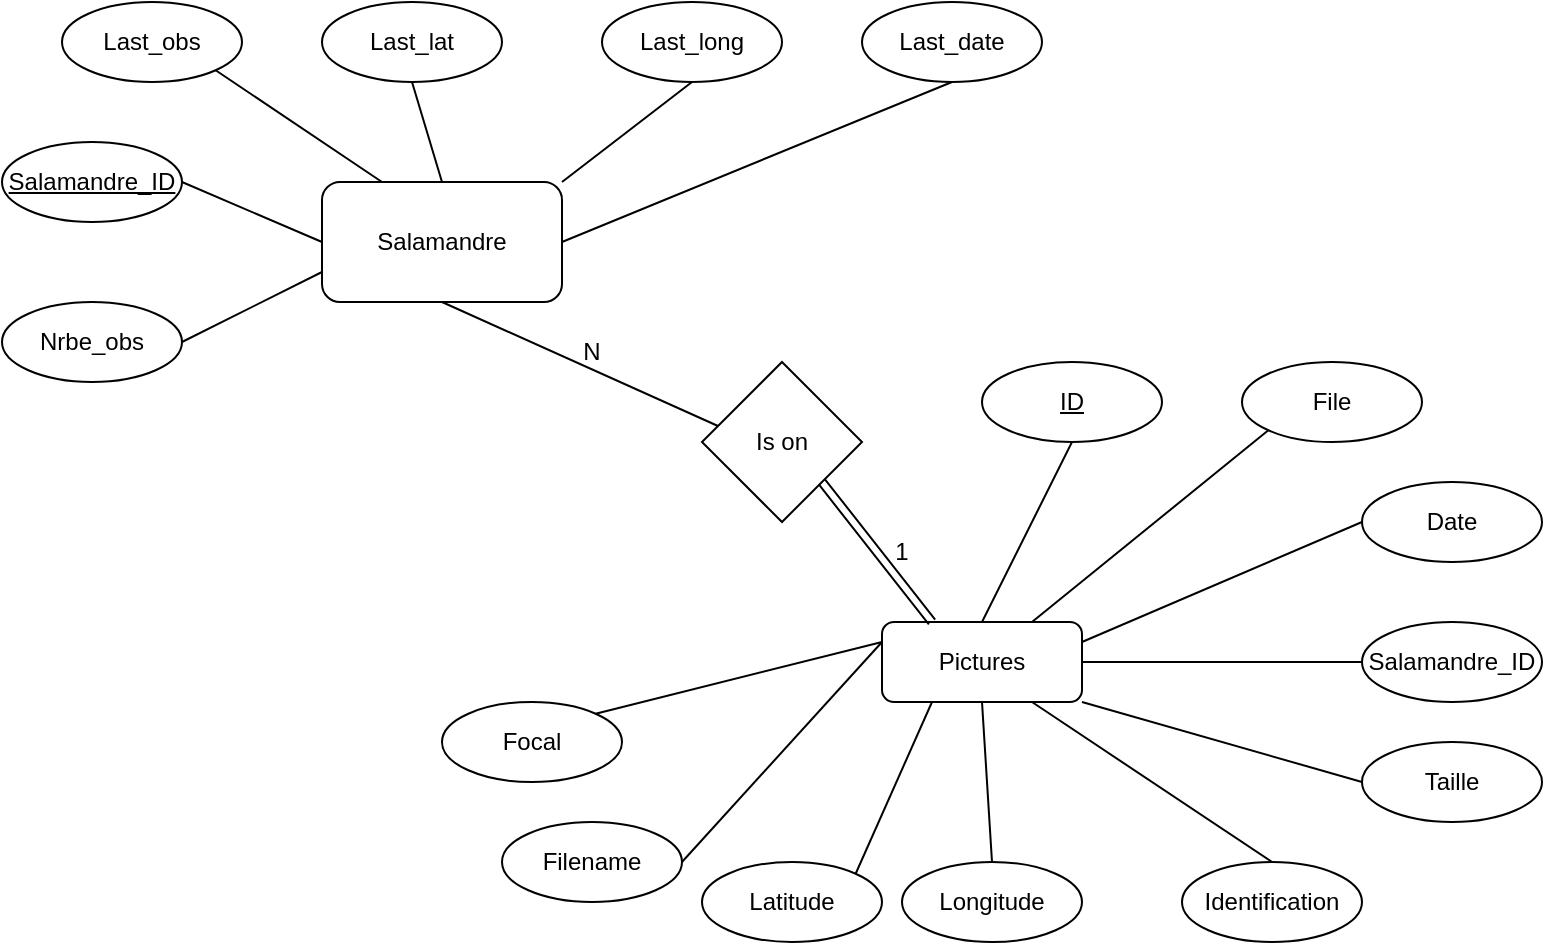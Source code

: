 <mxfile version="22.1.5" type="device">
  <diagram name="Page-1" id="urU99BaxohHZrYqh7GUm">
    <mxGraphModel dx="794" dy="456" grid="1" gridSize="10" guides="1" tooltips="1" connect="1" arrows="1" fold="1" page="1" pageScale="1" pageWidth="827" pageHeight="1169" math="0" shadow="0">
      <root>
        <mxCell id="0" />
        <mxCell id="1" parent="0" />
        <mxCell id="YO2cyMpKr7BF2TFz9Hn_-1" value="Salamandre" style="rounded=1;whiteSpace=wrap;html=1;" parent="1" vertex="1">
          <mxGeometry x="200" y="140" width="120" height="60" as="geometry" />
        </mxCell>
        <mxCell id="YO2cyMpKr7BF2TFz9Hn_-8" value="Pictures" style="rounded=1;whiteSpace=wrap;html=1;" parent="1" vertex="1">
          <mxGeometry x="480" y="360" width="100" height="40" as="geometry" />
        </mxCell>
        <mxCell id="YO2cyMpKr7BF2TFz9Hn_-11" value="Latitude" style="ellipse;whiteSpace=wrap;html=1;" parent="1" vertex="1">
          <mxGeometry x="390" y="480" width="90" height="40" as="geometry" />
        </mxCell>
        <mxCell id="YO2cyMpKr7BF2TFz9Hn_-18" value="Longitude" style="ellipse;whiteSpace=wrap;html=1;" parent="1" vertex="1">
          <mxGeometry x="490" y="480" width="90" height="40" as="geometry" />
        </mxCell>
        <mxCell id="YO2cyMpKr7BF2TFz9Hn_-19" value="Focal" style="ellipse;whiteSpace=wrap;html=1;" parent="1" vertex="1">
          <mxGeometry x="260" y="400" width="90" height="40" as="geometry" />
        </mxCell>
        <mxCell id="YO2cyMpKr7BF2TFz9Hn_-20" value="Filename" style="ellipse;whiteSpace=wrap;html=1;" parent="1" vertex="1">
          <mxGeometry x="290" y="460" width="90" height="40" as="geometry" />
        </mxCell>
        <mxCell id="YO2cyMpKr7BF2TFz9Hn_-21" value="File" style="ellipse;whiteSpace=wrap;html=1;" parent="1" vertex="1">
          <mxGeometry x="660" y="230" width="90" height="40" as="geometry" />
        </mxCell>
        <mxCell id="YO2cyMpKr7BF2TFz9Hn_-22" value="Date" style="ellipse;whiteSpace=wrap;html=1;" parent="1" vertex="1">
          <mxGeometry x="720" y="290" width="90" height="40" as="geometry" />
        </mxCell>
        <mxCell id="YO2cyMpKr7BF2TFz9Hn_-23" value="Taille" style="ellipse;whiteSpace=wrap;html=1;" parent="1" vertex="1">
          <mxGeometry x="720" y="420" width="90" height="40" as="geometry" />
        </mxCell>
        <mxCell id="YO2cyMpKr7BF2TFz9Hn_-24" value="Identification" style="ellipse;whiteSpace=wrap;html=1;" parent="1" vertex="1">
          <mxGeometry x="630" y="480" width="90" height="40" as="geometry" />
        </mxCell>
        <mxCell id="YO2cyMpKr7BF2TFz9Hn_-25" value="Salamandre_ID" style="ellipse;whiteSpace=wrap;html=1;" parent="1" vertex="1">
          <mxGeometry x="720" y="360" width="90" height="40" as="geometry" />
        </mxCell>
        <mxCell id="YO2cyMpKr7BF2TFz9Hn_-26" value="Nrbe_obs" style="ellipse;whiteSpace=wrap;html=1;" parent="1" vertex="1">
          <mxGeometry x="40" y="200" width="90" height="40" as="geometry" />
        </mxCell>
        <mxCell id="YO2cyMpKr7BF2TFz9Hn_-27" value="Last_date" style="ellipse;whiteSpace=wrap;html=1;" parent="1" vertex="1">
          <mxGeometry x="470" y="50" width="90" height="40" as="geometry" />
        </mxCell>
        <mxCell id="YO2cyMpKr7BF2TFz9Hn_-28" value="Salamandre_ID" style="ellipse;whiteSpace=wrap;html=1;fontStyle=4" parent="1" vertex="1">
          <mxGeometry x="40" y="120" width="90" height="40" as="geometry" />
        </mxCell>
        <mxCell id="YO2cyMpKr7BF2TFz9Hn_-29" value="Last_obs" style="ellipse;whiteSpace=wrap;html=1;" parent="1" vertex="1">
          <mxGeometry x="70" y="50" width="90" height="40" as="geometry" />
        </mxCell>
        <mxCell id="YO2cyMpKr7BF2TFz9Hn_-30" value="Last_lat" style="ellipse;whiteSpace=wrap;html=1;" parent="1" vertex="1">
          <mxGeometry x="200" y="50" width="90" height="40" as="geometry" />
        </mxCell>
        <mxCell id="YO2cyMpKr7BF2TFz9Hn_-31" value="Last_long" style="ellipse;whiteSpace=wrap;html=1;" parent="1" vertex="1">
          <mxGeometry x="340" y="50" width="90" height="40" as="geometry" />
        </mxCell>
        <mxCell id="YO2cyMpKr7BF2TFz9Hn_-32" value="" style="endArrow=none;html=1;rounded=0;exitX=0;exitY=0.75;exitDx=0;exitDy=0;entryX=1;entryY=0.5;entryDx=0;entryDy=0;" parent="1" source="YO2cyMpKr7BF2TFz9Hn_-1" target="YO2cyMpKr7BF2TFz9Hn_-26" edge="1">
          <mxGeometry width="50" height="50" relative="1" as="geometry">
            <mxPoint x="380" y="230" as="sourcePoint" />
            <mxPoint x="430" y="180" as="targetPoint" />
          </mxGeometry>
        </mxCell>
        <mxCell id="YO2cyMpKr7BF2TFz9Hn_-33" value="" style="endArrow=none;html=1;rounded=0;exitX=0;exitY=0.5;exitDx=0;exitDy=0;entryX=1;entryY=0.5;entryDx=0;entryDy=0;" parent="1" source="YO2cyMpKr7BF2TFz9Hn_-1" target="YO2cyMpKr7BF2TFz9Hn_-28" edge="1">
          <mxGeometry width="50" height="50" relative="1" as="geometry">
            <mxPoint x="210" y="195" as="sourcePoint" />
            <mxPoint x="140" y="230" as="targetPoint" />
          </mxGeometry>
        </mxCell>
        <mxCell id="YO2cyMpKr7BF2TFz9Hn_-34" value="" style="endArrow=none;html=1;rounded=0;exitX=1;exitY=1;exitDx=0;exitDy=0;entryX=0.25;entryY=0;entryDx=0;entryDy=0;" parent="1" source="YO2cyMpKr7BF2TFz9Hn_-29" target="YO2cyMpKr7BF2TFz9Hn_-1" edge="1">
          <mxGeometry width="50" height="50" relative="1" as="geometry">
            <mxPoint x="220" y="205" as="sourcePoint" />
            <mxPoint x="150" y="240" as="targetPoint" />
          </mxGeometry>
        </mxCell>
        <mxCell id="YO2cyMpKr7BF2TFz9Hn_-35" value="" style="endArrow=none;html=1;rounded=0;exitX=0.5;exitY=0;exitDx=0;exitDy=0;entryX=0.5;entryY=1;entryDx=0;entryDy=0;" parent="1" source="YO2cyMpKr7BF2TFz9Hn_-1" target="YO2cyMpKr7BF2TFz9Hn_-30" edge="1">
          <mxGeometry width="50" height="50" relative="1" as="geometry">
            <mxPoint x="230" y="215" as="sourcePoint" />
            <mxPoint x="160" y="250" as="targetPoint" />
          </mxGeometry>
        </mxCell>
        <mxCell id="YO2cyMpKr7BF2TFz9Hn_-36" value="" style="endArrow=none;html=1;rounded=0;exitX=1;exitY=0;exitDx=0;exitDy=0;entryX=0.5;entryY=1;entryDx=0;entryDy=0;" parent="1" source="YO2cyMpKr7BF2TFz9Hn_-1" target="YO2cyMpKr7BF2TFz9Hn_-31" edge="1">
          <mxGeometry width="50" height="50" relative="1" as="geometry">
            <mxPoint x="240" y="225" as="sourcePoint" />
            <mxPoint x="170" y="260" as="targetPoint" />
          </mxGeometry>
        </mxCell>
        <mxCell id="YO2cyMpKr7BF2TFz9Hn_-37" value="" style="endArrow=none;html=1;rounded=0;exitX=0.5;exitY=1;exitDx=0;exitDy=0;entryX=1;entryY=0.5;entryDx=0;entryDy=0;" parent="1" source="YO2cyMpKr7BF2TFz9Hn_-27" target="YO2cyMpKr7BF2TFz9Hn_-1" edge="1">
          <mxGeometry width="50" height="50" relative="1" as="geometry">
            <mxPoint x="250" y="235" as="sourcePoint" />
            <mxPoint x="180" y="270" as="targetPoint" />
          </mxGeometry>
        </mxCell>
        <mxCell id="YO2cyMpKr7BF2TFz9Hn_-38" value="" style="endArrow=none;html=1;rounded=0;exitX=1;exitY=0.5;exitDx=0;exitDy=0;entryX=0;entryY=0.25;entryDx=0;entryDy=0;" parent="1" source="YO2cyMpKr7BF2TFz9Hn_-20" target="YO2cyMpKr7BF2TFz9Hn_-8" edge="1">
          <mxGeometry width="50" height="50" relative="1" as="geometry">
            <mxPoint x="260" y="245" as="sourcePoint" />
            <mxPoint x="190" y="280" as="targetPoint" />
          </mxGeometry>
        </mxCell>
        <mxCell id="YO2cyMpKr7BF2TFz9Hn_-39" value="" style="endArrow=none;html=1;rounded=0;exitX=0.25;exitY=1;exitDx=0;exitDy=0;entryX=1;entryY=0;entryDx=0;entryDy=0;" parent="1" source="YO2cyMpKr7BF2TFz9Hn_-8" target="YO2cyMpKr7BF2TFz9Hn_-11" edge="1">
          <mxGeometry width="50" height="50" relative="1" as="geometry">
            <mxPoint x="270" y="255" as="sourcePoint" />
            <mxPoint x="200" y="290" as="targetPoint" />
          </mxGeometry>
        </mxCell>
        <mxCell id="YO2cyMpKr7BF2TFz9Hn_-40" value="" style="endArrow=none;html=1;rounded=0;exitX=1;exitY=0;exitDx=0;exitDy=0;entryX=0;entryY=0.25;entryDx=0;entryDy=0;" parent="1" source="YO2cyMpKr7BF2TFz9Hn_-19" target="YO2cyMpKr7BF2TFz9Hn_-8" edge="1">
          <mxGeometry width="50" height="50" relative="1" as="geometry">
            <mxPoint x="380" y="410" as="sourcePoint" />
            <mxPoint x="430" y="360" as="targetPoint" />
          </mxGeometry>
        </mxCell>
        <mxCell id="YO2cyMpKr7BF2TFz9Hn_-41" value="" style="endArrow=none;html=1;rounded=0;exitX=0.5;exitY=1;exitDx=0;exitDy=0;entryX=0.5;entryY=0;entryDx=0;entryDy=0;" parent="1" source="YO2cyMpKr7BF2TFz9Hn_-8" target="YO2cyMpKr7BF2TFz9Hn_-18" edge="1">
          <mxGeometry width="50" height="50" relative="1" as="geometry">
            <mxPoint x="280" y="265" as="sourcePoint" />
            <mxPoint x="210" y="300" as="targetPoint" />
          </mxGeometry>
        </mxCell>
        <mxCell id="YO2cyMpKr7BF2TFz9Hn_-42" value="" style="endArrow=none;html=1;rounded=0;exitX=0.5;exitY=0;exitDx=0;exitDy=0;entryX=0.75;entryY=1;entryDx=0;entryDy=0;" parent="1" source="YO2cyMpKr7BF2TFz9Hn_-24" target="YO2cyMpKr7BF2TFz9Hn_-8" edge="1">
          <mxGeometry width="50" height="50" relative="1" as="geometry">
            <mxPoint x="290" y="275" as="sourcePoint" />
            <mxPoint x="220" y="310" as="targetPoint" />
          </mxGeometry>
        </mxCell>
        <mxCell id="YO2cyMpKr7BF2TFz9Hn_-43" value="" style="endArrow=none;html=1;rounded=0;exitX=0;exitY=0.5;exitDx=0;exitDy=0;entryX=1;entryY=1;entryDx=0;entryDy=0;" parent="1" source="YO2cyMpKr7BF2TFz9Hn_-23" target="YO2cyMpKr7BF2TFz9Hn_-8" edge="1">
          <mxGeometry width="50" height="50" relative="1" as="geometry">
            <mxPoint x="300" y="285" as="sourcePoint" />
            <mxPoint x="230" y="320" as="targetPoint" />
          </mxGeometry>
        </mxCell>
        <mxCell id="YO2cyMpKr7BF2TFz9Hn_-44" value="" style="endArrow=none;html=1;rounded=0;exitX=0;exitY=0.5;exitDx=0;exitDy=0;entryX=1;entryY=0.5;entryDx=0;entryDy=0;" parent="1" source="YO2cyMpKr7BF2TFz9Hn_-25" target="YO2cyMpKr7BF2TFz9Hn_-8" edge="1">
          <mxGeometry width="50" height="50" relative="1" as="geometry">
            <mxPoint x="310" y="295" as="sourcePoint" />
            <mxPoint x="240" y="330" as="targetPoint" />
          </mxGeometry>
        </mxCell>
        <mxCell id="YO2cyMpKr7BF2TFz9Hn_-45" value="" style="endArrow=none;html=1;rounded=0;exitX=0;exitY=0.5;exitDx=0;exitDy=0;entryX=1;entryY=0.25;entryDx=0;entryDy=0;" parent="1" source="YO2cyMpKr7BF2TFz9Hn_-22" target="YO2cyMpKr7BF2TFz9Hn_-8" edge="1">
          <mxGeometry width="50" height="50" relative="1" as="geometry">
            <mxPoint x="320" y="305" as="sourcePoint" />
            <mxPoint x="250" y="340" as="targetPoint" />
          </mxGeometry>
        </mxCell>
        <mxCell id="YO2cyMpKr7BF2TFz9Hn_-46" value="" style="endArrow=none;html=1;rounded=0;exitX=0;exitY=1;exitDx=0;exitDy=0;entryX=0.75;entryY=0;entryDx=0;entryDy=0;" parent="1" source="YO2cyMpKr7BF2TFz9Hn_-21" target="YO2cyMpKr7BF2TFz9Hn_-8" edge="1">
          <mxGeometry width="50" height="50" relative="1" as="geometry">
            <mxPoint x="330" y="315" as="sourcePoint" />
            <mxPoint x="260" y="350" as="targetPoint" />
          </mxGeometry>
        </mxCell>
        <mxCell id="YO2cyMpKr7BF2TFz9Hn_-47" value="Is on" style="rhombus;whiteSpace=wrap;html=1;" parent="1" vertex="1">
          <mxGeometry x="390" y="230" width="80" height="80" as="geometry" />
        </mxCell>
        <mxCell id="YO2cyMpKr7BF2TFz9Hn_-51" value="" style="shape=link;endArrow=none;html=1;rounded=0;exitX=0.25;exitY=0;exitDx=0;exitDy=0;entryX=1;entryY=1;entryDx=0;entryDy=0;endFill=0;" parent="1" source="YO2cyMpKr7BF2TFz9Hn_-8" target="YO2cyMpKr7BF2TFz9Hn_-47" edge="1">
          <mxGeometry width="50" height="50" relative="1" as="geometry">
            <mxPoint x="440" y="320" as="sourcePoint" />
            <mxPoint x="490" y="270" as="targetPoint" />
          </mxGeometry>
        </mxCell>
        <mxCell id="YO2cyMpKr7BF2TFz9Hn_-52" value="" style="endArrow=none;html=1;rounded=0;exitX=0.1;exitY=0.4;exitDx=0;exitDy=0;entryX=0.5;entryY=1;entryDx=0;entryDy=0;exitPerimeter=0;" parent="1" source="YO2cyMpKr7BF2TFz9Hn_-47" target="YO2cyMpKr7BF2TFz9Hn_-1" edge="1">
          <mxGeometry width="50" height="50" relative="1" as="geometry">
            <mxPoint x="440" y="320" as="sourcePoint" />
            <mxPoint x="490" y="270" as="targetPoint" />
          </mxGeometry>
        </mxCell>
        <mxCell id="YO2cyMpKr7BF2TFz9Hn_-54" value="1" style="text;html=1;strokeColor=none;fillColor=none;align=center;verticalAlign=middle;whiteSpace=wrap;rounded=0;" parent="1" vertex="1">
          <mxGeometry x="460" y="310" width="60" height="30" as="geometry" />
        </mxCell>
        <mxCell id="YO2cyMpKr7BF2TFz9Hn_-56" value="N" style="text;html=1;strokeColor=none;fillColor=none;align=center;verticalAlign=middle;whiteSpace=wrap;rounded=0;" parent="1" vertex="1">
          <mxGeometry x="305" y="210" width="60" height="30" as="geometry" />
        </mxCell>
        <mxCell id="PvY9jIkTb4BJQQC3Q3F0-1" value="ID" style="ellipse;whiteSpace=wrap;html=1;fontStyle=4" vertex="1" parent="1">
          <mxGeometry x="530" y="230" width="90" height="40" as="geometry" />
        </mxCell>
        <mxCell id="PvY9jIkTb4BJQQC3Q3F0-2" value="" style="endArrow=none;html=1;rounded=0;exitX=0.5;exitY=1;exitDx=0;exitDy=0;entryX=0.5;entryY=0;entryDx=0;entryDy=0;" edge="1" parent="1" source="PvY9jIkTb4BJQQC3Q3F0-1" target="YO2cyMpKr7BF2TFz9Hn_-8">
          <mxGeometry width="50" height="50" relative="1" as="geometry">
            <mxPoint x="683" y="274" as="sourcePoint" />
            <mxPoint x="565" y="370" as="targetPoint" />
          </mxGeometry>
        </mxCell>
      </root>
    </mxGraphModel>
  </diagram>
</mxfile>
